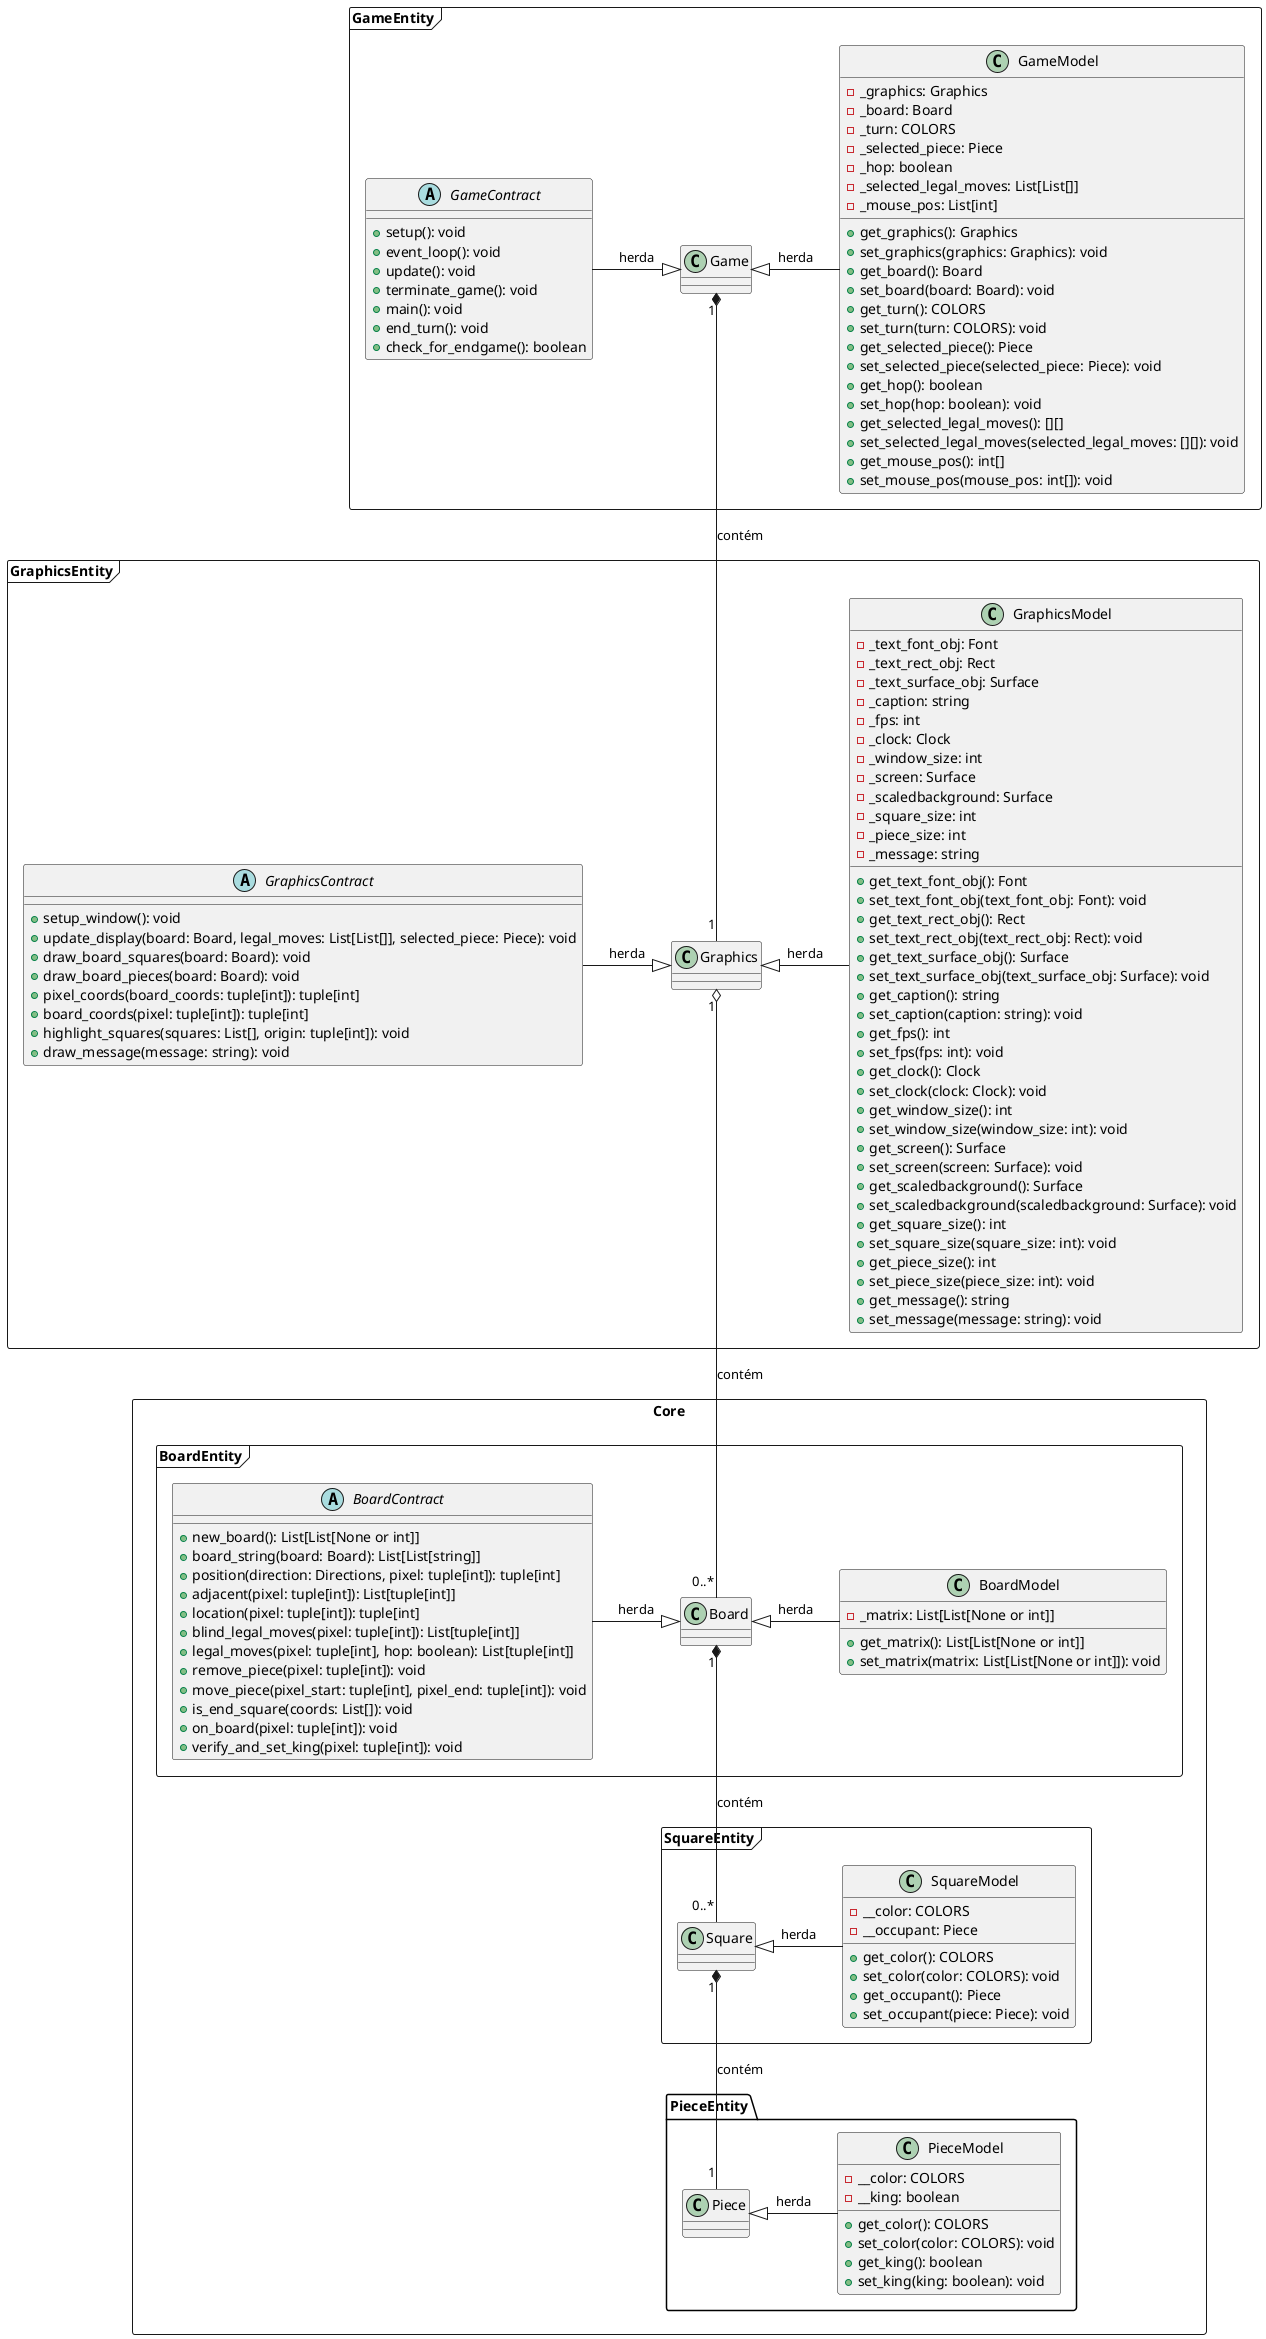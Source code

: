 @startuml Checkers
skinparam groupInheritance 4
skinparam nodesep 50

package GameEntity <<Frame>> {
    class Game {}

    class GameModel {
        - _graphics: Graphics
        - _board: Board
        - _turn: COLORS
        - _selected_piece: Piece
        - _hop: boolean
        - _selected_legal_moves: List[List[]]
        - _mouse_pos: List[int]
        + get_graphics(): Graphics
        + set_graphics(graphics: Graphics): void
        + get_board(): Board
        + set_board(board: Board): void
        + get_turn(): COLORS
        + set_turn(turn: COLORS): void
        + get_selected_piece(): Piece
        + set_selected_piece(selected_piece: Piece): void
        + get_hop(): boolean
        + set_hop(hop: boolean): void
        + get_selected_legal_moves(): [][]
        + set_selected_legal_moves(selected_legal_moves: [][]): void
        + get_mouse_pos(): int[]
        + set_mouse_pos(mouse_pos: int[]): void
    }

    abstract class GameContract {
        + setup(): void
        + event_loop(): void
        + update(): void
        + terminate_game(): void
        + main(): void
        + end_turn(): void
        + check_for_endgame(): boolean
    }
}

package GraphicsEntity <<Frame>> {
    class GraphicsModel {
        - _text_font_obj: Font
        - _text_rect_obj: Rect
        - _text_surface_obj: Surface
        - _caption: string
        - _fps: int
        - _clock: Clock
        - _window_size: int
        - _screen: Surface
        - _scaledbackground: Surface
        - _square_size: int
        - _piece_size: int
        - _message: string
        
        + get_text_font_obj(): Font
        + set_text_font_obj(text_font_obj: Font): void
        + get_text_rect_obj(): Rect
        + set_text_rect_obj(text_rect_obj: Rect): void
        + get_text_surface_obj(): Surface
        + set_text_surface_obj(text_surface_obj: Surface): void
        + get_caption(): string
        + set_caption(caption: string): void
        + get_fps(): int
        + set_fps(fps: int): void
        + get_clock(): Clock
        + set_clock(clock: Clock): void
        + get_window_size(): int
        + set_window_size(window_size: int): void
        + get_screen(): Surface
        + set_screen(screen: Surface): void
        + get_scaledbackground(): Surface
        + set_scaledbackground(scaledbackground: Surface): void
        + get_square_size(): int
        + set_square_size(square_size: int): void
        + get_piece_size(): int
        + set_piece_size(piece_size: int): void
        + get_message(): string
        + set_message(message: string): void
    }

    abstract class GraphicsContract {
        + setup_window(): void
        + update_display(board: Board, legal_moves: List[List[]], selected_piece: Piece): void
        + draw_board_squares(board: Board): void
        + draw_board_pieces(board: Board): void
        + pixel_coords(board_coords: tuple[int]): tuple[int]
        + board_coords(pixel: tuple[int]): tuple[int]
        + highlight_squares(squares: List[], origin: tuple[int]): void
        + draw_message(message: string): void
    }

    class Graphics {}
}

package Core <<Rectangle>> {
    package PieceEntity {
    class PieceModel {
        - __color: COLORS
        - __king: boolean
        + get_color(): COLORS
        + set_color(color: COLORS): void
        + get_king(): boolean
        + set_king(king: boolean): void
    }

    class Piece{}
}

package SquareEntity <<Frame>>{
    class SquareModel {
        - __color: COLORS
        - __occupant: Piece
        + get_color(): COLORS
        + set_color(color: COLORS): void
        + get_occupant(): Piece
        + set_occupant(piece: Piece): void
    }

    class Square {}
}

package BoardEntity <<Frame>> {
    class BoardModel {
        - _matrix: List[List[None or int]]
        + get_matrix(): List[List[None or int]]
        + set_matrix(matrix: List[List[None or int]]): void
    }

    abstract class BoardContract {
        + new_board(): List[List[None or int]]
        + board_string(board: Board): List[List[string]]
        + position(direction: Directions, pixel: tuple[int]): tuple[int]
        + adjacent(pixel: tuple[int]): List[tuple[int]]
        + location(pixel: tuple[int]): tuple[int]
        + blind_legal_moves(pixel: tuple[int]): List[tuple[int]]
        + legal_moves(pixel: tuple[int], hop: boolean): List[tuple[int]]
        + remove_piece(pixel: tuple[int]): void
        + move_piece(pixel_start: tuple[int], pixel_end: tuple[int]): void
        + is_end_square(coords: List[]): void
        + on_board(pixel: tuple[int]): void
        + verify_and_set_king(pixel: tuple[int]): void
    }

    class Board {}
}
}

Board <|-right- BoardModel : herda
Board <|-left- BoardContract : herda

Game <|-right- GameModel : herda
Game <|-left- GameContract : herda

Graphics <|-left- GraphicsContract : herda
Graphics <|-right- GraphicsModel : herda

Piece <|-right- PieceModel : herda

Square <|-right- SquareModel : herda

Square "1" *-- "1" Piece : contém

Board "1" *-- "0..*" Square : contém

Graphics "1" o-- "0..*" Board : contém

Game "1" *-- "1" Graphics : contém

@enduml
